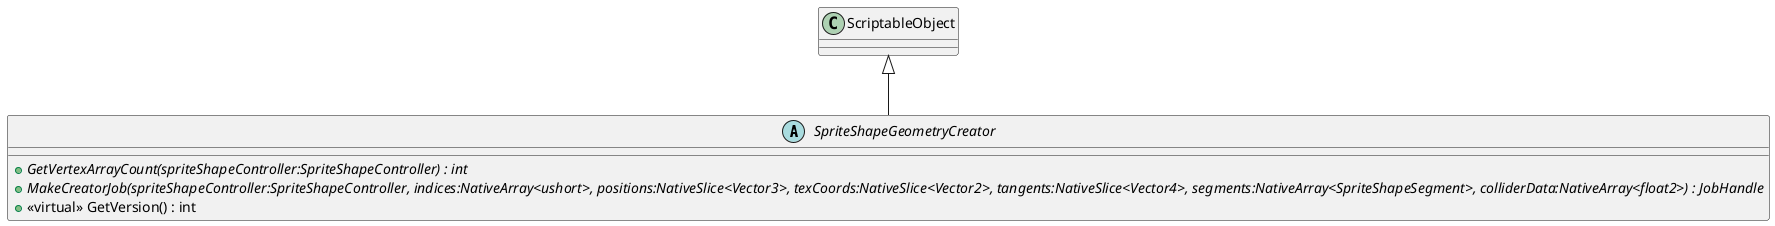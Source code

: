 @startuml
abstract class SpriteShapeGeometryCreator {
    + {abstract} GetVertexArrayCount(spriteShapeController:SpriteShapeController) : int
    + {abstract} MakeCreatorJob(spriteShapeController:SpriteShapeController, indices:NativeArray<ushort>, positions:NativeSlice<Vector3>, texCoords:NativeSlice<Vector2>, tangents:NativeSlice<Vector4>, segments:NativeArray<SpriteShapeSegment>, colliderData:NativeArray<float2>) : JobHandle
    + <<virtual>> GetVersion() : int
}
ScriptableObject <|-- SpriteShapeGeometryCreator
@enduml
